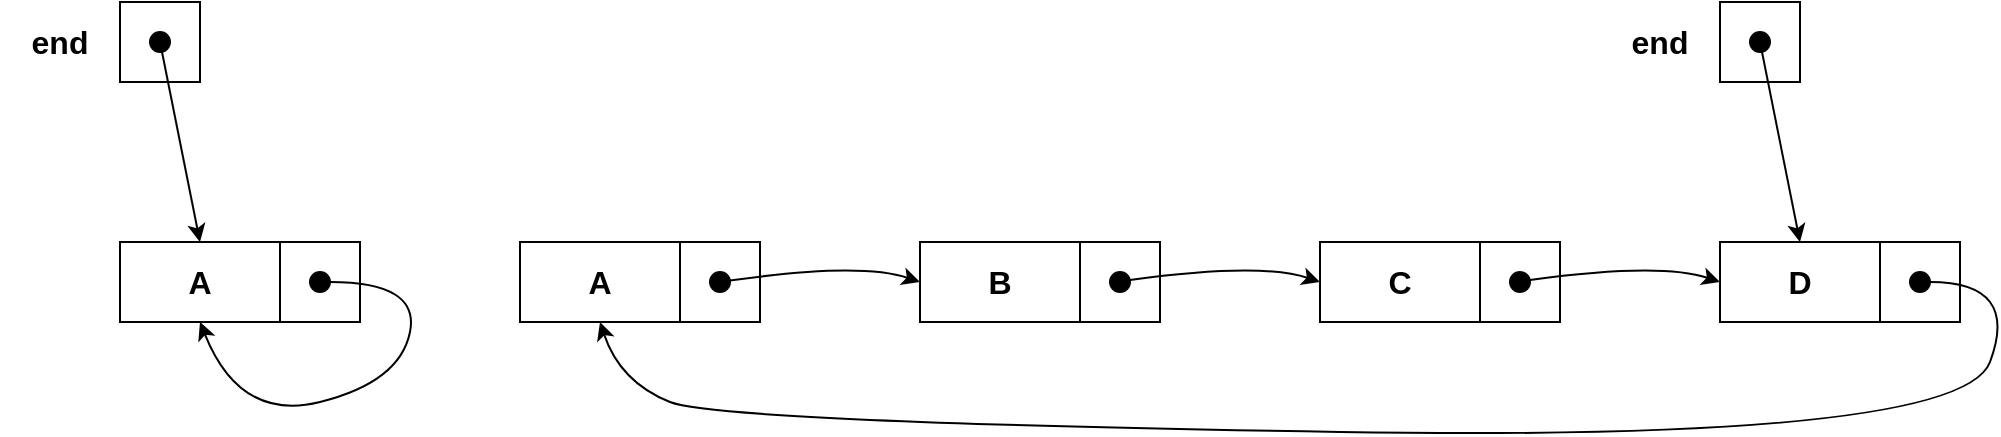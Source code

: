 <mxfile version="24.6.4" type="device" pages="4">
  <diagram name="페이지-1" id="ScMyT0xqbB3FabsQoKtR">
    <mxGraphModel dx="2424" dy="1280" grid="1" gridSize="10" guides="1" tooltips="1" connect="1" arrows="1" fold="1" page="1" pageScale="1" pageWidth="1169" pageHeight="827" math="0" shadow="0">
      <root>
        <mxCell id="0" />
        <mxCell id="1" parent="0" />
        <mxCell id="nlhCWQhUvbY0Na3j1pSn-1" value="" style="rounded=0;whiteSpace=wrap;html=1;fontSize=16;fontStyle=1" vertex="1" parent="1">
          <mxGeometry x="160" y="80" width="40" height="40" as="geometry" />
        </mxCell>
        <mxCell id="nlhCWQhUvbY0Na3j1pSn-2" value="" style="ellipse;whiteSpace=wrap;html=1;aspect=fixed;fillColor=#000000;fontSize=16;fontStyle=1" vertex="1" parent="1">
          <mxGeometry x="175" y="95" width="10" height="10" as="geometry" />
        </mxCell>
        <mxCell id="nlhCWQhUvbY0Na3j1pSn-3" value="" style="rounded=0;whiteSpace=wrap;html=1;fontSize=16;fontStyle=1" vertex="1" parent="1">
          <mxGeometry x="240" y="200" width="40" height="40" as="geometry" />
        </mxCell>
        <mxCell id="nlhCWQhUvbY0Na3j1pSn-4" value="" style="ellipse;whiteSpace=wrap;html=1;aspect=fixed;fillColor=#000000;fontSize=16;fontStyle=1" vertex="1" parent="1">
          <mxGeometry x="255" y="215" width="10" height="10" as="geometry" />
        </mxCell>
        <mxCell id="nlhCWQhUvbY0Na3j1pSn-5" value="A" style="rounded=0;whiteSpace=wrap;html=1;fontSize=16;fontStyle=1" vertex="1" parent="1">
          <mxGeometry x="160" y="200" width="80" height="40" as="geometry" />
        </mxCell>
        <mxCell id="nlhCWQhUvbY0Na3j1pSn-6" value="" style="curved=1;endArrow=classic;html=1;rounded=0;entryX=0.5;entryY=1;entryDx=0;entryDy=0;fontSize=16;fontStyle=1" edge="1" parent="1" source="nlhCWQhUvbY0Na3j1pSn-4" target="nlhCWQhUvbY0Na3j1pSn-5">
          <mxGeometry width="50" height="50" relative="1" as="geometry">
            <mxPoint x="300" y="220" as="sourcePoint" />
            <mxPoint x="350" y="170" as="targetPoint" />
            <Array as="points">
              <mxPoint x="310" y="220" />
              <mxPoint x="300" y="270" />
              <mxPoint x="220" y="290" />
            </Array>
          </mxGeometry>
        </mxCell>
        <mxCell id="nlhCWQhUvbY0Na3j1pSn-7" value="" style="endArrow=classic;html=1;rounded=0;entryX=0.5;entryY=0;entryDx=0;entryDy=0;fontSize=16;fontStyle=1" edge="1" parent="1" source="nlhCWQhUvbY0Na3j1pSn-2" target="nlhCWQhUvbY0Na3j1pSn-5">
          <mxGeometry width="50" height="50" relative="1" as="geometry">
            <mxPoint x="210" y="150" as="sourcePoint" />
            <mxPoint x="260" y="100" as="targetPoint" />
          </mxGeometry>
        </mxCell>
        <mxCell id="nlhCWQhUvbY0Na3j1pSn-8" value="" style="rounded=0;whiteSpace=wrap;html=1;fontSize=16;fontStyle=1" vertex="1" parent="1">
          <mxGeometry x="440" y="200" width="40" height="40" as="geometry" />
        </mxCell>
        <mxCell id="nlhCWQhUvbY0Na3j1pSn-9" value="" style="ellipse;whiteSpace=wrap;html=1;aspect=fixed;fillColor=#000000;fontSize=16;fontStyle=1" vertex="1" parent="1">
          <mxGeometry x="455" y="215" width="10" height="10" as="geometry" />
        </mxCell>
        <mxCell id="nlhCWQhUvbY0Na3j1pSn-10" value="A" style="rounded=0;whiteSpace=wrap;html=1;fontSize=16;fontStyle=1" vertex="1" parent="1">
          <mxGeometry x="360" y="200" width="80" height="40" as="geometry" />
        </mxCell>
        <mxCell id="nlhCWQhUvbY0Na3j1pSn-11" value="" style="curved=1;endArrow=classic;html=1;rounded=0;entryX=0;entryY=0.5;entryDx=0;entryDy=0;fontSize=16;fontStyle=1" edge="1" parent="1" source="nlhCWQhUvbY0Na3j1pSn-9" target="nlhCWQhUvbY0Na3j1pSn-14">
          <mxGeometry width="50" height="50" relative="1" as="geometry">
            <mxPoint x="500" y="220" as="sourcePoint" />
            <mxPoint x="550" y="170" as="targetPoint" />
            <Array as="points">
              <mxPoint x="530" y="210" />
            </Array>
          </mxGeometry>
        </mxCell>
        <mxCell id="nlhCWQhUvbY0Na3j1pSn-12" value="" style="rounded=0;whiteSpace=wrap;html=1;fontSize=16;fontStyle=1" vertex="1" parent="1">
          <mxGeometry x="640" y="200" width="40" height="40" as="geometry" />
        </mxCell>
        <mxCell id="nlhCWQhUvbY0Na3j1pSn-13" value="" style="ellipse;whiteSpace=wrap;html=1;aspect=fixed;fillColor=#000000;fontSize=16;fontStyle=1" vertex="1" parent="1">
          <mxGeometry x="655" y="215" width="10" height="10" as="geometry" />
        </mxCell>
        <mxCell id="nlhCWQhUvbY0Na3j1pSn-14" value="B" style="rounded=0;whiteSpace=wrap;html=1;fontSize=16;fontStyle=1" vertex="1" parent="1">
          <mxGeometry x="560" y="200" width="80" height="40" as="geometry" />
        </mxCell>
        <mxCell id="nlhCWQhUvbY0Na3j1pSn-16" value="" style="curved=1;endArrow=classic;html=1;rounded=0;entryX=0;entryY=0.5;entryDx=0;entryDy=0;fontSize=16;fontStyle=1" edge="1" parent="1" target="nlhCWQhUvbY0Na3j1pSn-19">
          <mxGeometry width="50" height="50" relative="1" as="geometry">
            <mxPoint x="665" y="219" as="sourcePoint" />
            <mxPoint x="750" y="170" as="targetPoint" />
            <Array as="points">
              <mxPoint x="730" y="210" />
            </Array>
          </mxGeometry>
        </mxCell>
        <mxCell id="nlhCWQhUvbY0Na3j1pSn-17" value="" style="rounded=0;whiteSpace=wrap;html=1;fontSize=16;fontStyle=1" vertex="1" parent="1">
          <mxGeometry x="840" y="200" width="40" height="40" as="geometry" />
        </mxCell>
        <mxCell id="nlhCWQhUvbY0Na3j1pSn-18" value="" style="ellipse;whiteSpace=wrap;html=1;aspect=fixed;fillColor=#000000;fontSize=16;fontStyle=1" vertex="1" parent="1">
          <mxGeometry x="855" y="215" width="10" height="10" as="geometry" />
        </mxCell>
        <mxCell id="nlhCWQhUvbY0Na3j1pSn-19" value="C" style="rounded=0;whiteSpace=wrap;html=1;fontSize=16;fontStyle=1" vertex="1" parent="1">
          <mxGeometry x="760" y="200" width="80" height="40" as="geometry" />
        </mxCell>
        <mxCell id="nlhCWQhUvbY0Na3j1pSn-20" value="" style="curved=1;endArrow=classic;html=1;rounded=0;entryX=0;entryY=0.5;entryDx=0;entryDy=0;fontSize=16;fontStyle=1" edge="1" parent="1" target="nlhCWQhUvbY0Na3j1pSn-23">
          <mxGeometry width="50" height="50" relative="1" as="geometry">
            <mxPoint x="865" y="219" as="sourcePoint" />
            <mxPoint x="950" y="170" as="targetPoint" />
            <Array as="points">
              <mxPoint x="930" y="210" />
            </Array>
          </mxGeometry>
        </mxCell>
        <mxCell id="nlhCWQhUvbY0Na3j1pSn-21" value="" style="rounded=0;whiteSpace=wrap;html=1;fontSize=16;fontStyle=1" vertex="1" parent="1">
          <mxGeometry x="1040" y="200" width="40" height="40" as="geometry" />
        </mxCell>
        <mxCell id="nlhCWQhUvbY0Na3j1pSn-22" value="" style="ellipse;whiteSpace=wrap;html=1;aspect=fixed;fillColor=#000000;fontSize=16;fontStyle=1" vertex="1" parent="1">
          <mxGeometry x="1055" y="215" width="10" height="10" as="geometry" />
        </mxCell>
        <mxCell id="nlhCWQhUvbY0Na3j1pSn-23" value="D" style="rounded=0;whiteSpace=wrap;html=1;fontSize=16;fontStyle=1" vertex="1" parent="1">
          <mxGeometry x="960" y="200" width="80" height="40" as="geometry" />
        </mxCell>
        <mxCell id="nlhCWQhUvbY0Na3j1pSn-24" value="end" style="text;html=1;align=center;verticalAlign=middle;whiteSpace=wrap;rounded=0;fontSize=16;fontStyle=1" vertex="1" parent="1">
          <mxGeometry x="100" y="85" width="60" height="30" as="geometry" />
        </mxCell>
        <mxCell id="nlhCWQhUvbY0Na3j1pSn-25" value="" style="rounded=0;whiteSpace=wrap;html=1;fontSize=16;fontStyle=1" vertex="1" parent="1">
          <mxGeometry x="960" y="80" width="40" height="40" as="geometry" />
        </mxCell>
        <mxCell id="nlhCWQhUvbY0Na3j1pSn-26" value="" style="ellipse;whiteSpace=wrap;html=1;aspect=fixed;fillColor=#000000;fontSize=16;fontStyle=1" vertex="1" parent="1">
          <mxGeometry x="975" y="95" width="10" height="10" as="geometry" />
        </mxCell>
        <mxCell id="nlhCWQhUvbY0Na3j1pSn-27" value="" style="endArrow=classic;html=1;rounded=0;entryX=0.5;entryY=0;entryDx=0;entryDy=0;fontSize=16;fontStyle=1" edge="1" parent="1" source="nlhCWQhUvbY0Na3j1pSn-26">
          <mxGeometry width="50" height="50" relative="1" as="geometry">
            <mxPoint x="1010" y="150" as="sourcePoint" />
            <mxPoint x="1000" y="200" as="targetPoint" />
          </mxGeometry>
        </mxCell>
        <mxCell id="nlhCWQhUvbY0Na3j1pSn-28" value="end" style="text;html=1;align=center;verticalAlign=middle;whiteSpace=wrap;rounded=0;fontSize=16;fontStyle=1" vertex="1" parent="1">
          <mxGeometry x="900" y="85" width="60" height="30" as="geometry" />
        </mxCell>
        <mxCell id="nlhCWQhUvbY0Na3j1pSn-29" value="" style="curved=1;endArrow=classic;html=1;rounded=0;exitX=1;exitY=0.5;exitDx=0;exitDy=0;entryX=0.5;entryY=1;entryDx=0;entryDy=0;fontSize=16;fontStyle=1" edge="1" parent="1" source="nlhCWQhUvbY0Na3j1pSn-22" target="nlhCWQhUvbY0Na3j1pSn-10">
          <mxGeometry width="50" height="50" relative="1" as="geometry">
            <mxPoint x="1080" y="224" as="sourcePoint" />
            <mxPoint x="460" y="270" as="targetPoint" />
            <Array as="points">
              <mxPoint x="1110" y="220" />
              <mxPoint x="1080" y="300" />
              <mxPoint x="460" y="290" />
              <mxPoint x="410" y="270" />
            </Array>
          </mxGeometry>
        </mxCell>
      </root>
    </mxGraphModel>
  </diagram>
  <diagram id="UDrtn0j4l67IsHCc2KDx" name="페이지-2">
    <mxGraphModel dx="2424" dy="1280" grid="1" gridSize="10" guides="1" tooltips="1" connect="1" arrows="1" fold="1" page="1" pageScale="1" pageWidth="1169" pageHeight="827" math="0" shadow="0">
      <root>
        <mxCell id="0" />
        <mxCell id="1" parent="0" />
        <mxCell id="IccHiBF_ZWVZKDZQ5JKP-43" value="" style="rounded=0;whiteSpace=wrap;html=1;fillColor=#E6E6E6;" vertex="1" parent="1">
          <mxGeometry x="600" y="30" width="130" height="100" as="geometry" />
        </mxCell>
        <mxCell id="IccHiBF_ZWVZKDZQ5JKP-8" value="" style="rounded=0;whiteSpace=wrap;html=1;fontSize=16;fontStyle=1" vertex="1" parent="1">
          <mxGeometry x="440" y="200" width="40" height="40" as="geometry" />
        </mxCell>
        <mxCell id="IccHiBF_ZWVZKDZQ5JKP-9" value="" style="ellipse;whiteSpace=wrap;html=1;aspect=fixed;fillColor=#000000;fontSize=16;fontStyle=1" vertex="1" parent="1">
          <mxGeometry x="455" y="215" width="10" height="10" as="geometry" />
        </mxCell>
        <mxCell id="IccHiBF_ZWVZKDZQ5JKP-10" value="A" style="rounded=0;whiteSpace=wrap;html=1;fontSize=16;fontStyle=1" vertex="1" parent="1">
          <mxGeometry x="360" y="200" width="80" height="40" as="geometry" />
        </mxCell>
        <mxCell id="IccHiBF_ZWVZKDZQ5JKP-11" value="" style="curved=1;endArrow=classic;html=1;rounded=0;entryX=0;entryY=0.5;entryDx=0;entryDy=0;fontSize=16;fontStyle=1" edge="1" parent="1" source="IccHiBF_ZWVZKDZQ5JKP-9" target="IccHiBF_ZWVZKDZQ5JKP-14">
          <mxGeometry width="50" height="50" relative="1" as="geometry">
            <mxPoint x="500" y="220" as="sourcePoint" />
            <mxPoint x="550" y="170" as="targetPoint" />
            <Array as="points">
              <mxPoint x="530" y="210" />
            </Array>
          </mxGeometry>
        </mxCell>
        <mxCell id="IccHiBF_ZWVZKDZQ5JKP-12" value="" style="rounded=0;whiteSpace=wrap;html=1;fontSize=16;fontStyle=1" vertex="1" parent="1">
          <mxGeometry x="640" y="200" width="40" height="40" as="geometry" />
        </mxCell>
        <mxCell id="IccHiBF_ZWVZKDZQ5JKP-13" value="" style="ellipse;whiteSpace=wrap;html=1;aspect=fixed;fillColor=#000000;fontSize=16;fontStyle=1" vertex="1" parent="1">
          <mxGeometry x="655" y="215" width="10" height="10" as="geometry" />
        </mxCell>
        <mxCell id="IccHiBF_ZWVZKDZQ5JKP-14" value="B" style="rounded=0;whiteSpace=wrap;html=1;fontSize=16;fontStyle=1" vertex="1" parent="1">
          <mxGeometry x="560" y="200" width="80" height="40" as="geometry" />
        </mxCell>
        <mxCell id="IccHiBF_ZWVZKDZQ5JKP-15" value="" style="curved=1;endArrow=classic;html=1;rounded=0;entryX=0;entryY=0.5;entryDx=0;entryDy=0;fontSize=16;fontStyle=1" edge="1" parent="1" target="IccHiBF_ZWVZKDZQ5JKP-18">
          <mxGeometry width="50" height="50" relative="1" as="geometry">
            <mxPoint x="665" y="219" as="sourcePoint" />
            <mxPoint x="750" y="170" as="targetPoint" />
            <Array as="points">
              <mxPoint x="730" y="210" />
            </Array>
          </mxGeometry>
        </mxCell>
        <mxCell id="IccHiBF_ZWVZKDZQ5JKP-16" value="" style="rounded=0;whiteSpace=wrap;html=1;fontSize=16;fontStyle=1" vertex="1" parent="1">
          <mxGeometry x="840" y="200" width="40" height="40" as="geometry" />
        </mxCell>
        <mxCell id="IccHiBF_ZWVZKDZQ5JKP-17" value="" style="ellipse;whiteSpace=wrap;html=1;aspect=fixed;fillColor=#000000;fontSize=16;fontStyle=1" vertex="1" parent="1">
          <mxGeometry x="855" y="215" width="10" height="10" as="geometry" />
        </mxCell>
        <mxCell id="IccHiBF_ZWVZKDZQ5JKP-18" value="C" style="rounded=0;whiteSpace=wrap;html=1;fontSize=16;fontStyle=1" vertex="1" parent="1">
          <mxGeometry x="760" y="200" width="80" height="40" as="geometry" />
        </mxCell>
        <mxCell id="IccHiBF_ZWVZKDZQ5JKP-19" value="" style="curved=1;endArrow=classic;html=1;rounded=0;entryX=0;entryY=0.5;entryDx=0;entryDy=0;fontSize=16;fontStyle=1" edge="1" parent="1" target="IccHiBF_ZWVZKDZQ5JKP-22">
          <mxGeometry width="50" height="50" relative="1" as="geometry">
            <mxPoint x="865" y="219" as="sourcePoint" />
            <mxPoint x="950" y="170" as="targetPoint" />
            <Array as="points">
              <mxPoint x="930" y="210" />
            </Array>
          </mxGeometry>
        </mxCell>
        <mxCell id="IccHiBF_ZWVZKDZQ5JKP-20" value="" style="rounded=0;whiteSpace=wrap;html=1;fontSize=16;fontStyle=1" vertex="1" parent="1">
          <mxGeometry x="1040" y="200" width="40" height="40" as="geometry" />
        </mxCell>
        <mxCell id="IccHiBF_ZWVZKDZQ5JKP-21" value="" style="ellipse;whiteSpace=wrap;html=1;aspect=fixed;fillColor=#000000;fontSize=16;fontStyle=1" vertex="1" parent="1">
          <mxGeometry x="1055" y="215" width="10" height="10" as="geometry" />
        </mxCell>
        <mxCell id="IccHiBF_ZWVZKDZQ5JKP-22" value="D" style="rounded=0;whiteSpace=wrap;html=1;fontSize=16;fontStyle=1" vertex="1" parent="1">
          <mxGeometry x="960" y="200" width="80" height="40" as="geometry" />
        </mxCell>
        <mxCell id="IccHiBF_ZWVZKDZQ5JKP-28" value="" style="curved=1;endArrow=classic;html=1;rounded=0;exitX=1;exitY=0.5;exitDx=0;exitDy=0;entryX=0.5;entryY=1;entryDx=0;entryDy=0;fontSize=16;fontStyle=1" edge="1" parent="1" source="IccHiBF_ZWVZKDZQ5JKP-21" target="IccHiBF_ZWVZKDZQ5JKP-10">
          <mxGeometry width="50" height="50" relative="1" as="geometry">
            <mxPoint x="1080" y="224" as="sourcePoint" />
            <mxPoint x="460" y="270" as="targetPoint" />
            <Array as="points">
              <mxPoint x="1110" y="220" />
              <mxPoint x="1080" y="300" />
              <mxPoint x="460" y="290" />
              <mxPoint x="410" y="270" />
            </Array>
          </mxGeometry>
        </mxCell>
        <mxCell id="IccHiBF_ZWVZKDZQ5JKP-32" value="it" style="text;html=1;align=center;verticalAlign=middle;whiteSpace=wrap;rounded=0;fontSize=16;fontStyle=1" vertex="1" parent="1">
          <mxGeometry x="540" y="40" width="60" height="30" as="geometry" />
        </mxCell>
        <mxCell id="IccHiBF_ZWVZKDZQ5JKP-36" value="last" style="text;html=1;align=right;verticalAlign=middle;whiteSpace=wrap;rounded=0;fontSize=16;fontStyle=1" vertex="1" parent="1">
          <mxGeometry x="610" y="40" width="60" height="40" as="geometry" />
        </mxCell>
        <mxCell id="IccHiBF_ZWVZKDZQ5JKP-37" value="preLast" style="text;html=1;align=right;verticalAlign=middle;whiteSpace=wrap;rounded=0;fontSize=16;fontStyle=1" vertex="1" parent="1">
          <mxGeometry x="610" y="80" width="60" height="40" as="geometry" />
        </mxCell>
        <mxCell id="IccHiBF_ZWVZKDZQ5JKP-38" value="" style="group" vertex="1" connectable="0" parent="1">
          <mxGeometry x="680" y="40" width="40" height="40" as="geometry" />
        </mxCell>
        <mxCell id="IccHiBF_ZWVZKDZQ5JKP-33" value="" style="rounded=0;whiteSpace=wrap;html=1;fontSize=16;fontStyle=1" vertex="1" parent="IccHiBF_ZWVZKDZQ5JKP-38">
          <mxGeometry width="40" height="40" as="geometry" />
        </mxCell>
        <mxCell id="IccHiBF_ZWVZKDZQ5JKP-34" value="" style="ellipse;whiteSpace=wrap;html=1;aspect=fixed;fillColor=#000000;fontSize=16;fontStyle=1" vertex="1" parent="IccHiBF_ZWVZKDZQ5JKP-38">
          <mxGeometry x="15" y="15" width="10" height="10" as="geometry" />
        </mxCell>
        <mxCell id="IccHiBF_ZWVZKDZQ5JKP-39" value="" style="group" vertex="1" connectable="0" parent="1">
          <mxGeometry x="680" y="80" width="40" height="40" as="geometry" />
        </mxCell>
        <mxCell id="IccHiBF_ZWVZKDZQ5JKP-40" value="" style="rounded=0;whiteSpace=wrap;html=1;fontSize=16;fontStyle=1" vertex="1" parent="IccHiBF_ZWVZKDZQ5JKP-39">
          <mxGeometry width="40" height="40" as="geometry" />
        </mxCell>
        <mxCell id="IccHiBF_ZWVZKDZQ5JKP-41" value="" style="ellipse;whiteSpace=wrap;html=1;aspect=fixed;fillColor=#000000;fontSize=16;fontStyle=1" vertex="1" parent="IccHiBF_ZWVZKDZQ5JKP-39">
          <mxGeometry x="15" y="15" width="10" height="10" as="geometry" />
        </mxCell>
        <mxCell id="IccHiBF_ZWVZKDZQ5JKP-35" value="" style="endArrow=classic;html=1;rounded=0;entryX=0.5;entryY=0;entryDx=0;entryDy=0;fontSize=16;fontStyle=1" edge="1" parent="1" source="IccHiBF_ZWVZKDZQ5JKP-34">
          <mxGeometry width="50" height="50" relative="1" as="geometry">
            <mxPoint x="810" y="150" as="sourcePoint" />
            <mxPoint x="800" y="200" as="targetPoint" />
          </mxGeometry>
        </mxCell>
        <mxCell id="IccHiBF_ZWVZKDZQ5JKP-42" value="" style="endArrow=classic;html=1;rounded=0;entryX=0.5;entryY=0;entryDx=0;entryDy=0;fontSize=16;fontStyle=1;exitX=0.5;exitY=1;exitDx=0;exitDy=0;" edge="1" parent="1" source="IccHiBF_ZWVZKDZQ5JKP-41" target="IccHiBF_ZWVZKDZQ5JKP-14">
          <mxGeometry width="50" height="50" relative="1" as="geometry">
            <mxPoint x="752" y="75" as="sourcePoint" />
            <mxPoint x="810" y="210" as="targetPoint" />
          </mxGeometry>
        </mxCell>
        <mxCell id="J840Ag5lE8pJurmeRW8h-1" value="" style="rounded=0;whiteSpace=wrap;html=1;fontSize=16;fontStyle=1" vertex="1" parent="1">
          <mxGeometry x="960" y="80" width="40" height="40" as="geometry" />
        </mxCell>
        <mxCell id="J840Ag5lE8pJurmeRW8h-2" value="" style="ellipse;whiteSpace=wrap;html=1;aspect=fixed;fillColor=#000000;fontSize=16;fontStyle=1" vertex="1" parent="1">
          <mxGeometry x="975" y="95" width="10" height="10" as="geometry" />
        </mxCell>
        <mxCell id="J840Ag5lE8pJurmeRW8h-3" value="" style="endArrow=classic;html=1;rounded=0;entryX=0.5;entryY=0;entryDx=0;entryDy=0;fontSize=16;fontStyle=1" edge="1" parent="1" source="J840Ag5lE8pJurmeRW8h-2">
          <mxGeometry width="50" height="50" relative="1" as="geometry">
            <mxPoint x="1010" y="150" as="sourcePoint" />
            <mxPoint x="1000" y="200" as="targetPoint" />
          </mxGeometry>
        </mxCell>
        <mxCell id="J840Ag5lE8pJurmeRW8h-4" value="end" style="text;html=1;align=center;verticalAlign=middle;whiteSpace=wrap;rounded=0;fontSize=16;fontStyle=1" vertex="1" parent="1">
          <mxGeometry x="900" y="85" width="60" height="30" as="geometry" />
        </mxCell>
      </root>
    </mxGraphModel>
  </diagram>
  <diagram id="qWUxPsxOVWgvinEJUDhe" name="페이지-3">
    <mxGraphModel dx="2060" dy="1088" grid="1" gridSize="10" guides="1" tooltips="1" connect="1" arrows="1" fold="1" page="1" pageScale="1" pageWidth="1169" pageHeight="827" math="0" shadow="0">
      <root>
        <mxCell id="0" />
        <mxCell id="1" parent="0" />
        <mxCell id="oWXDux-tvk5BPXHDdyhV-1" value="" style="rounded=0;whiteSpace=wrap;html=1;fillColor=#E6E6E6;" vertex="1" parent="1">
          <mxGeometry x="400" y="40" width="130" height="100" as="geometry" />
        </mxCell>
        <mxCell id="oWXDux-tvk5BPXHDdyhV-2" value="" style="rounded=0;whiteSpace=wrap;html=1;fontSize=16;fontStyle=1" vertex="1" parent="1">
          <mxGeometry x="240" y="210" width="40" height="40" as="geometry" />
        </mxCell>
        <mxCell id="oWXDux-tvk5BPXHDdyhV-3" value="" style="ellipse;whiteSpace=wrap;html=1;aspect=fixed;fillColor=#000000;fontSize=16;fontStyle=1" vertex="1" parent="1">
          <mxGeometry x="255" y="225" width="10" height="10" as="geometry" />
        </mxCell>
        <mxCell id="oWXDux-tvk5BPXHDdyhV-4" value="A" style="rounded=0;whiteSpace=wrap;html=1;fontSize=16;fontStyle=1" vertex="1" parent="1">
          <mxGeometry x="160" y="210" width="80" height="40" as="geometry" />
        </mxCell>
        <mxCell id="oWXDux-tvk5BPXHDdyhV-5" value="" style="curved=1;endArrow=classic;html=1;rounded=0;entryX=0;entryY=0.5;entryDx=0;entryDy=0;fontSize=16;fontStyle=1" edge="1" parent="1" source="oWXDux-tvk5BPXHDdyhV-3" target="oWXDux-tvk5BPXHDdyhV-8">
          <mxGeometry width="50" height="50" relative="1" as="geometry">
            <mxPoint x="300" y="230" as="sourcePoint" />
            <mxPoint x="350" y="180" as="targetPoint" />
            <Array as="points">
              <mxPoint x="330" y="220" />
            </Array>
          </mxGeometry>
        </mxCell>
        <mxCell id="oWXDux-tvk5BPXHDdyhV-6" value="" style="rounded=0;whiteSpace=wrap;html=1;fontSize=16;fontStyle=1" vertex="1" parent="1">
          <mxGeometry x="440" y="210" width="40" height="40" as="geometry" />
        </mxCell>
        <mxCell id="oWXDux-tvk5BPXHDdyhV-7" value="" style="ellipse;whiteSpace=wrap;html=1;aspect=fixed;fillColor=#000000;fontSize=16;fontStyle=1" vertex="1" parent="1">
          <mxGeometry x="455" y="225" width="10" height="10" as="geometry" />
        </mxCell>
        <mxCell id="oWXDux-tvk5BPXHDdyhV-8" value="B" style="rounded=0;whiteSpace=wrap;html=1;fontSize=16;fontStyle=1" vertex="1" parent="1">
          <mxGeometry x="360" y="210" width="80" height="40" as="geometry" />
        </mxCell>
        <mxCell id="oWXDux-tvk5BPXHDdyhV-9" value="" style="curved=1;endArrow=classic;html=1;rounded=0;entryX=0;entryY=0.5;entryDx=0;entryDy=0;fontSize=16;fontStyle=1" edge="1" parent="1" target="oWXDux-tvk5BPXHDdyhV-16">
          <mxGeometry width="50" height="50" relative="1" as="geometry">
            <mxPoint x="465" y="229" as="sourcePoint" />
            <mxPoint x="550" y="180" as="targetPoint" />
            <Array as="points">
              <mxPoint x="490" y="260" />
              <mxPoint x="570" y="280" />
              <mxPoint x="720" y="270" />
            </Array>
          </mxGeometry>
        </mxCell>
        <mxCell id="oWXDux-tvk5BPXHDdyhV-10" value="" style="rounded=0;whiteSpace=wrap;html=1;fontSize=16;fontStyle=1" vertex="1" parent="1">
          <mxGeometry x="640" y="210" width="40" height="40" as="geometry" />
        </mxCell>
        <mxCell id="oWXDux-tvk5BPXHDdyhV-11" value="" style="ellipse;whiteSpace=wrap;html=1;aspect=fixed;fillColor=#000000;fontSize=16;fontStyle=1" vertex="1" parent="1">
          <mxGeometry x="655" y="225" width="10" height="10" as="geometry" />
        </mxCell>
        <mxCell id="oWXDux-tvk5BPXHDdyhV-12" value="C" style="rounded=0;whiteSpace=wrap;html=1;fontSize=16;fontStyle=1" vertex="1" parent="1">
          <mxGeometry x="560" y="210" width="80" height="40" as="geometry" />
        </mxCell>
        <mxCell id="oWXDux-tvk5BPXHDdyhV-13" value="" style="curved=1;endArrow=classic;html=1;rounded=0;entryX=0;entryY=0.5;entryDx=0;entryDy=0;fontSize=16;fontStyle=1" edge="1" parent="1" target="oWXDux-tvk5BPXHDdyhV-16">
          <mxGeometry width="50" height="50" relative="1" as="geometry">
            <mxPoint x="665" y="229" as="sourcePoint" />
            <mxPoint x="750" y="180" as="targetPoint" />
            <Array as="points">
              <mxPoint x="730" y="220" />
            </Array>
          </mxGeometry>
        </mxCell>
        <mxCell id="oWXDux-tvk5BPXHDdyhV-14" value="" style="rounded=0;whiteSpace=wrap;html=1;fontSize=16;fontStyle=1" vertex="1" parent="1">
          <mxGeometry x="840" y="210" width="40" height="40" as="geometry" />
        </mxCell>
        <mxCell id="oWXDux-tvk5BPXHDdyhV-15" value="" style="ellipse;whiteSpace=wrap;html=1;aspect=fixed;fillColor=#000000;fontSize=16;fontStyle=1" vertex="1" parent="1">
          <mxGeometry x="855" y="225" width="10" height="10" as="geometry" />
        </mxCell>
        <mxCell id="oWXDux-tvk5BPXHDdyhV-16" value="D" style="rounded=0;whiteSpace=wrap;html=1;fontSize=16;fontStyle=1" vertex="1" parent="1">
          <mxGeometry x="760" y="210" width="80" height="40" as="geometry" />
        </mxCell>
        <mxCell id="oWXDux-tvk5BPXHDdyhV-17" value="" style="curved=1;endArrow=classic;html=1;rounded=0;exitX=1;exitY=0.5;exitDx=0;exitDy=0;entryX=0.5;entryY=1;entryDx=0;entryDy=0;fontSize=16;fontStyle=1" edge="1" parent="1" source="oWXDux-tvk5BPXHDdyhV-15" target="oWXDux-tvk5BPXHDdyhV-4">
          <mxGeometry width="50" height="50" relative="1" as="geometry">
            <mxPoint x="880" y="234" as="sourcePoint" />
            <mxPoint x="260" y="280" as="targetPoint" />
            <Array as="points">
              <mxPoint x="910" y="230" />
              <mxPoint x="880" y="310" />
              <mxPoint x="260" y="300" />
              <mxPoint x="210" y="280" />
            </Array>
          </mxGeometry>
        </mxCell>
        <mxCell id="oWXDux-tvk5BPXHDdyhV-18" value="it" style="text;html=1;align=center;verticalAlign=middle;whiteSpace=wrap;rounded=0;fontSize=16;fontStyle=1" vertex="1" parent="1">
          <mxGeometry x="340" y="50" width="60" height="30" as="geometry" />
        </mxCell>
        <mxCell id="oWXDux-tvk5BPXHDdyhV-19" value="last" style="text;html=1;align=right;verticalAlign=middle;whiteSpace=wrap;rounded=0;fontSize=16;fontStyle=1" vertex="1" parent="1">
          <mxGeometry x="410" y="50" width="60" height="40" as="geometry" />
        </mxCell>
        <mxCell id="oWXDux-tvk5BPXHDdyhV-20" value="preLast" style="text;html=1;align=right;verticalAlign=middle;whiteSpace=wrap;rounded=0;fontSize=16;fontStyle=1" vertex="1" parent="1">
          <mxGeometry x="410" y="90" width="60" height="40" as="geometry" />
        </mxCell>
        <mxCell id="oWXDux-tvk5BPXHDdyhV-21" value="" style="group" vertex="1" connectable="0" parent="1">
          <mxGeometry x="480" y="50" width="40" height="40" as="geometry" />
        </mxCell>
        <mxCell id="oWXDux-tvk5BPXHDdyhV-22" value="" style="rounded=0;whiteSpace=wrap;html=1;fontSize=16;fontStyle=1" vertex="1" parent="oWXDux-tvk5BPXHDdyhV-21">
          <mxGeometry width="40" height="40" as="geometry" />
        </mxCell>
        <mxCell id="oWXDux-tvk5BPXHDdyhV-23" value="" style="ellipse;whiteSpace=wrap;html=1;aspect=fixed;fillColor=#000000;fontSize=16;fontStyle=1" vertex="1" parent="oWXDux-tvk5BPXHDdyhV-21">
          <mxGeometry x="15" y="15" width="10" height="10" as="geometry" />
        </mxCell>
        <mxCell id="oWXDux-tvk5BPXHDdyhV-24" value="" style="group" vertex="1" connectable="0" parent="1">
          <mxGeometry x="480" y="90" width="40" height="40" as="geometry" />
        </mxCell>
        <mxCell id="oWXDux-tvk5BPXHDdyhV-25" value="" style="rounded=0;whiteSpace=wrap;html=1;fontSize=16;fontStyle=1" vertex="1" parent="oWXDux-tvk5BPXHDdyhV-24">
          <mxGeometry width="40" height="40" as="geometry" />
        </mxCell>
        <mxCell id="oWXDux-tvk5BPXHDdyhV-26" value="" style="ellipse;whiteSpace=wrap;html=1;aspect=fixed;fillColor=#000000;fontSize=16;fontStyle=1" vertex="1" parent="oWXDux-tvk5BPXHDdyhV-24">
          <mxGeometry x="15" y="15" width="10" height="10" as="geometry" />
        </mxCell>
        <mxCell id="oWXDux-tvk5BPXHDdyhV-28" value="" style="endArrow=classic;html=1;rounded=0;entryX=0.5;entryY=0;entryDx=0;entryDy=0;fontSize=16;fontStyle=1;exitX=0.5;exitY=1;exitDx=0;exitDy=0;" edge="1" parent="1" source="oWXDux-tvk5BPXHDdyhV-26" target="oWXDux-tvk5BPXHDdyhV-8">
          <mxGeometry width="50" height="50" relative="1" as="geometry">
            <mxPoint x="552" y="85" as="sourcePoint" />
            <mxPoint x="610" y="220" as="targetPoint" />
          </mxGeometry>
        </mxCell>
        <mxCell id="oWXDux-tvk5BPXHDdyhV-29" value="" style="rounded=0;whiteSpace=wrap;html=1;fontSize=16;fontStyle=1" vertex="1" parent="1">
          <mxGeometry x="760" y="90" width="40" height="40" as="geometry" />
        </mxCell>
        <mxCell id="oWXDux-tvk5BPXHDdyhV-30" value="" style="ellipse;whiteSpace=wrap;html=1;aspect=fixed;fillColor=#000000;fontSize=16;fontStyle=1" vertex="1" parent="1">
          <mxGeometry x="775" y="105" width="10" height="10" as="geometry" />
        </mxCell>
        <mxCell id="oWXDux-tvk5BPXHDdyhV-31" value="" style="endArrow=classic;html=1;rounded=0;entryX=0.5;entryY=0;entryDx=0;entryDy=0;fontSize=16;fontStyle=1" edge="1" parent="1" source="oWXDux-tvk5BPXHDdyhV-30">
          <mxGeometry width="50" height="50" relative="1" as="geometry">
            <mxPoint x="810" y="160" as="sourcePoint" />
            <mxPoint x="800" y="210" as="targetPoint" />
          </mxGeometry>
        </mxCell>
        <mxCell id="oWXDux-tvk5BPXHDdyhV-32" value="end" style="text;html=1;align=center;verticalAlign=middle;whiteSpace=wrap;rounded=0;fontSize=16;fontStyle=1" vertex="1" parent="1">
          <mxGeometry x="700" y="95" width="60" height="30" as="geometry" />
        </mxCell>
      </root>
    </mxGraphModel>
  </diagram>
  <diagram id="hGdd4zLxpdgOlYBkZZ69" name="페이지-4">
    <mxGraphModel dx="2060" dy="1088" grid="1" gridSize="10" guides="1" tooltips="1" connect="1" arrows="1" fold="1" page="1" pageScale="1" pageWidth="1169" pageHeight="827" math="0" shadow="0">
      <root>
        <mxCell id="0" />
        <mxCell id="1" parent="0" />
      </root>
    </mxGraphModel>
  </diagram>
</mxfile>
